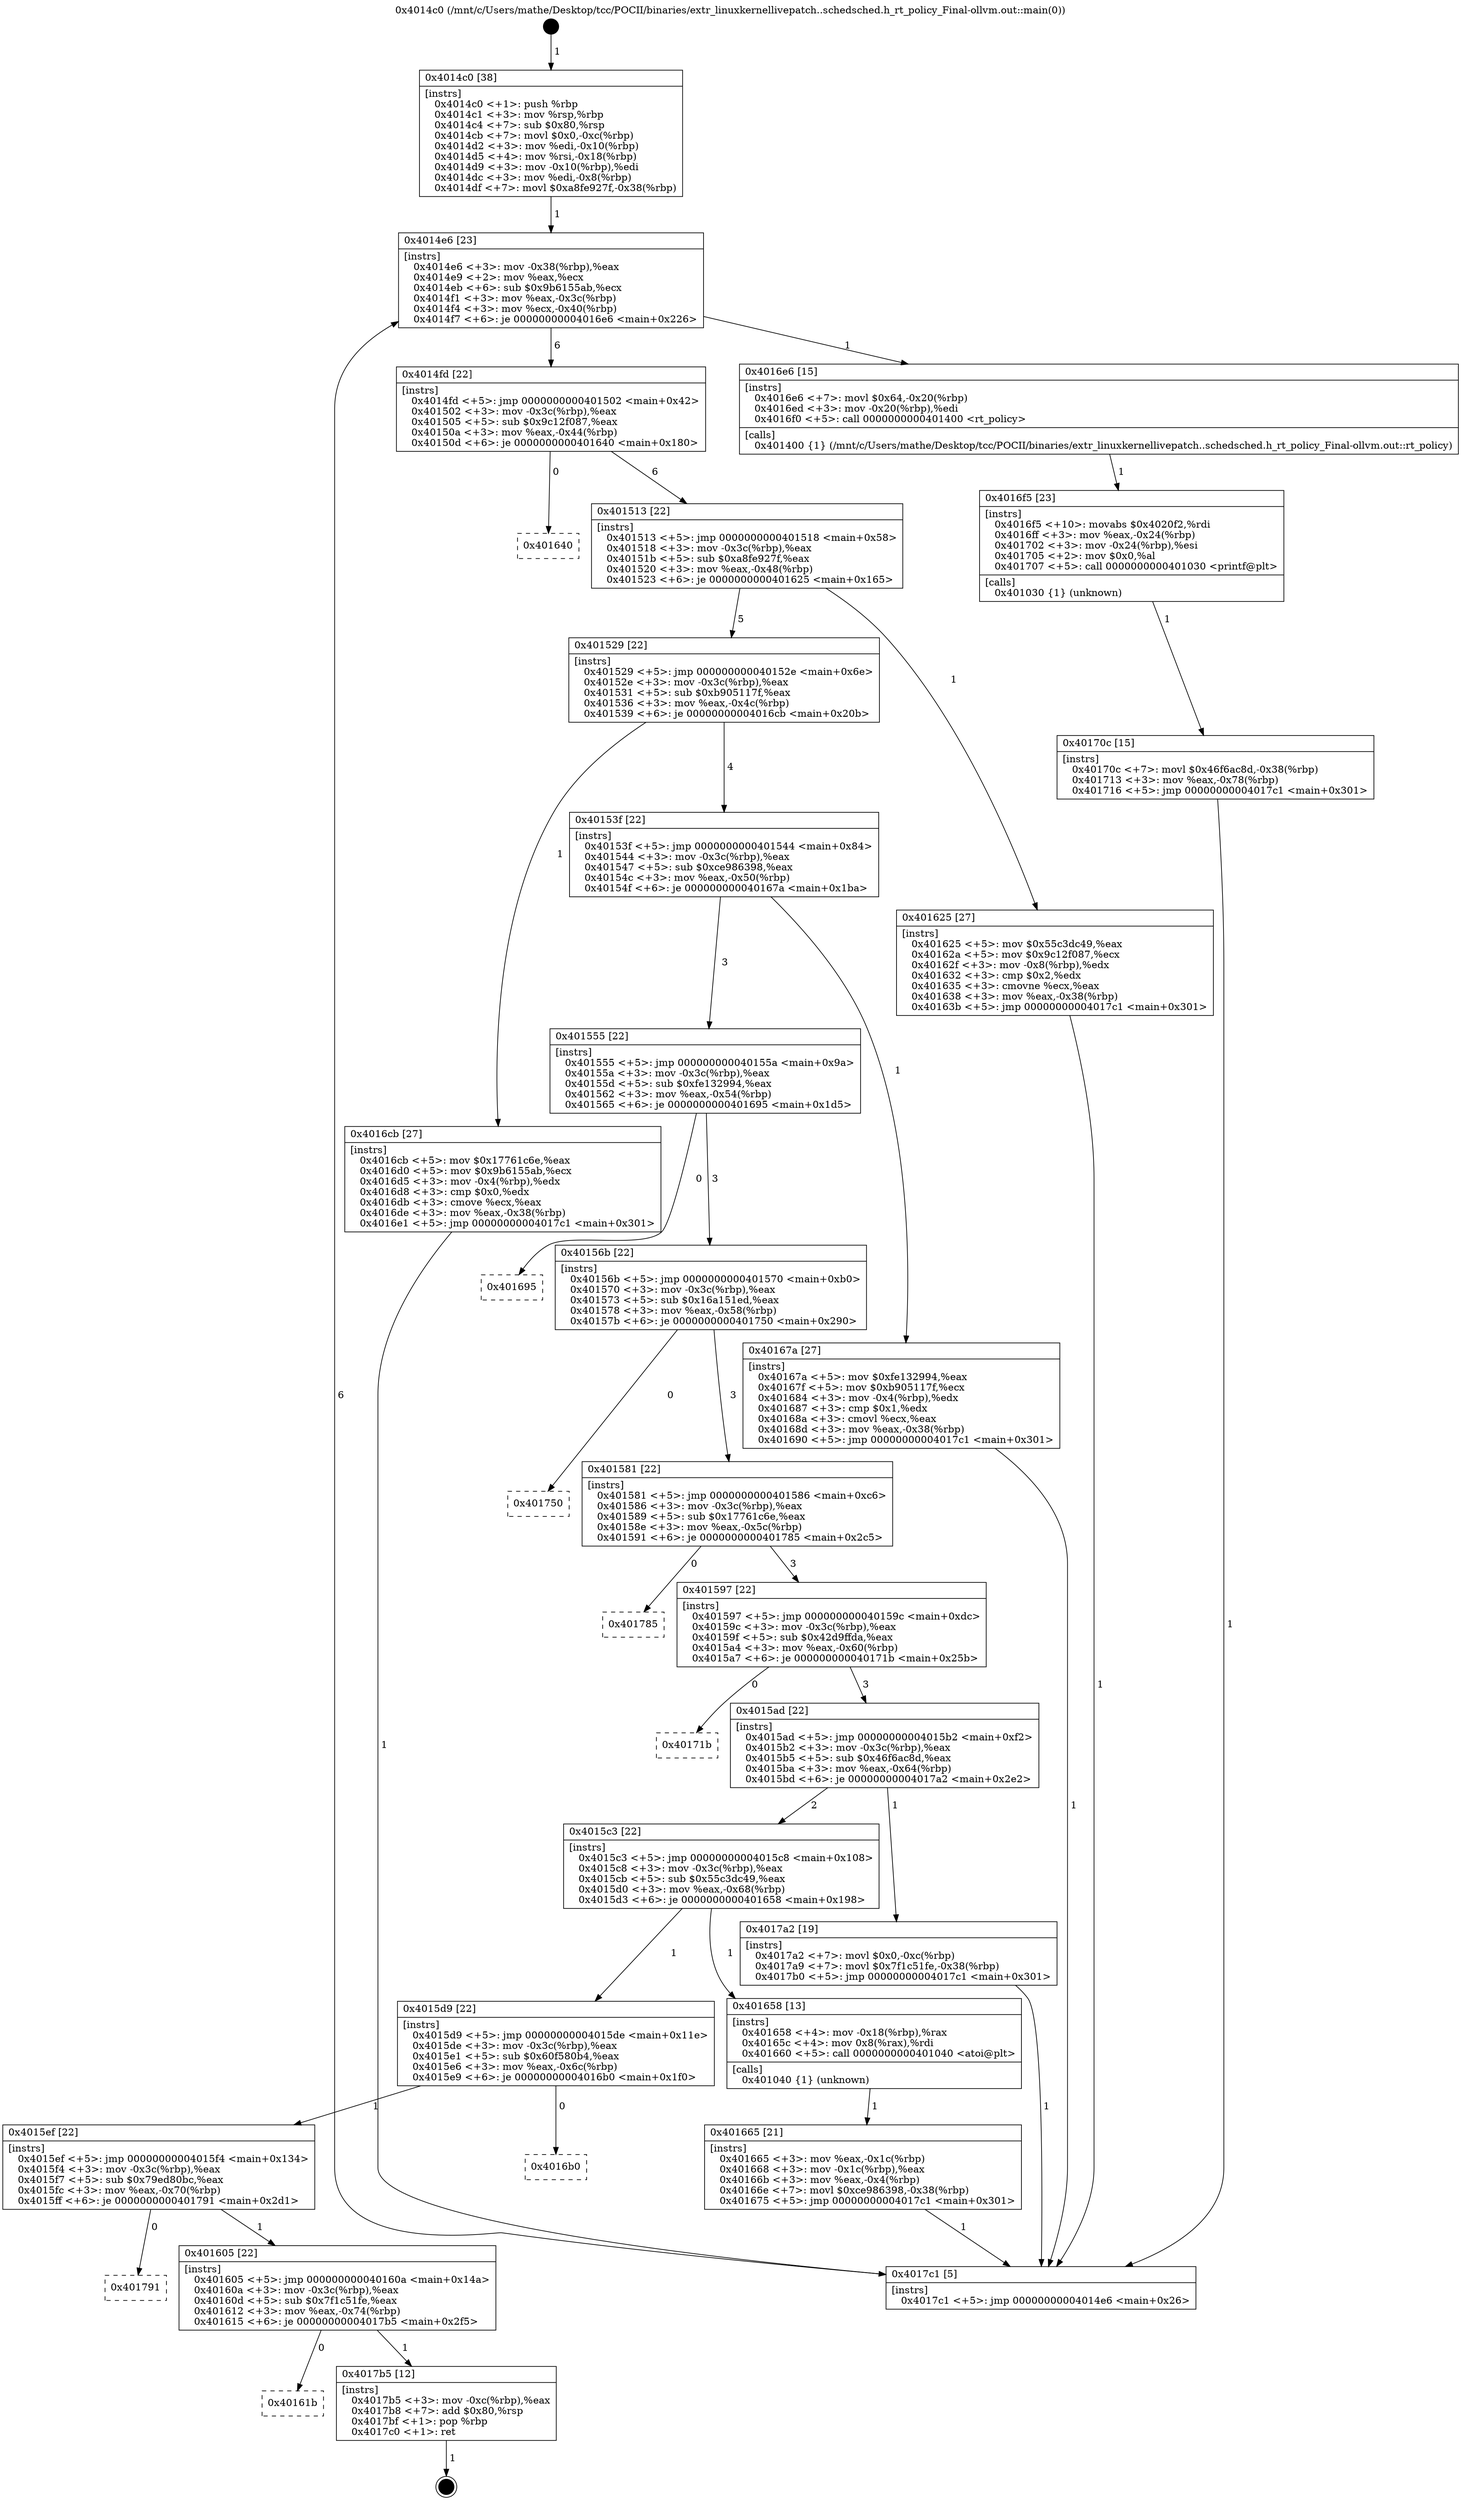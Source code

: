 digraph "0x4014c0" {
  label = "0x4014c0 (/mnt/c/Users/mathe/Desktop/tcc/POCII/binaries/extr_linuxkernellivepatch..schedsched.h_rt_policy_Final-ollvm.out::main(0))"
  labelloc = "t"
  node[shape=record]

  Entry [label="",width=0.3,height=0.3,shape=circle,fillcolor=black,style=filled]
  "0x4014e6" [label="{
     0x4014e6 [23]\l
     | [instrs]\l
     &nbsp;&nbsp;0x4014e6 \<+3\>: mov -0x38(%rbp),%eax\l
     &nbsp;&nbsp;0x4014e9 \<+2\>: mov %eax,%ecx\l
     &nbsp;&nbsp;0x4014eb \<+6\>: sub $0x9b6155ab,%ecx\l
     &nbsp;&nbsp;0x4014f1 \<+3\>: mov %eax,-0x3c(%rbp)\l
     &nbsp;&nbsp;0x4014f4 \<+3\>: mov %ecx,-0x40(%rbp)\l
     &nbsp;&nbsp;0x4014f7 \<+6\>: je 00000000004016e6 \<main+0x226\>\l
  }"]
  "0x4016e6" [label="{
     0x4016e6 [15]\l
     | [instrs]\l
     &nbsp;&nbsp;0x4016e6 \<+7\>: movl $0x64,-0x20(%rbp)\l
     &nbsp;&nbsp;0x4016ed \<+3\>: mov -0x20(%rbp),%edi\l
     &nbsp;&nbsp;0x4016f0 \<+5\>: call 0000000000401400 \<rt_policy\>\l
     | [calls]\l
     &nbsp;&nbsp;0x401400 \{1\} (/mnt/c/Users/mathe/Desktop/tcc/POCII/binaries/extr_linuxkernellivepatch..schedsched.h_rt_policy_Final-ollvm.out::rt_policy)\l
  }"]
  "0x4014fd" [label="{
     0x4014fd [22]\l
     | [instrs]\l
     &nbsp;&nbsp;0x4014fd \<+5\>: jmp 0000000000401502 \<main+0x42\>\l
     &nbsp;&nbsp;0x401502 \<+3\>: mov -0x3c(%rbp),%eax\l
     &nbsp;&nbsp;0x401505 \<+5\>: sub $0x9c12f087,%eax\l
     &nbsp;&nbsp;0x40150a \<+3\>: mov %eax,-0x44(%rbp)\l
     &nbsp;&nbsp;0x40150d \<+6\>: je 0000000000401640 \<main+0x180\>\l
  }"]
  Exit [label="",width=0.3,height=0.3,shape=circle,fillcolor=black,style=filled,peripheries=2]
  "0x401640" [label="{
     0x401640\l
  }", style=dashed]
  "0x401513" [label="{
     0x401513 [22]\l
     | [instrs]\l
     &nbsp;&nbsp;0x401513 \<+5\>: jmp 0000000000401518 \<main+0x58\>\l
     &nbsp;&nbsp;0x401518 \<+3\>: mov -0x3c(%rbp),%eax\l
     &nbsp;&nbsp;0x40151b \<+5\>: sub $0xa8fe927f,%eax\l
     &nbsp;&nbsp;0x401520 \<+3\>: mov %eax,-0x48(%rbp)\l
     &nbsp;&nbsp;0x401523 \<+6\>: je 0000000000401625 \<main+0x165\>\l
  }"]
  "0x40161b" [label="{
     0x40161b\l
  }", style=dashed]
  "0x401625" [label="{
     0x401625 [27]\l
     | [instrs]\l
     &nbsp;&nbsp;0x401625 \<+5\>: mov $0x55c3dc49,%eax\l
     &nbsp;&nbsp;0x40162a \<+5\>: mov $0x9c12f087,%ecx\l
     &nbsp;&nbsp;0x40162f \<+3\>: mov -0x8(%rbp),%edx\l
     &nbsp;&nbsp;0x401632 \<+3\>: cmp $0x2,%edx\l
     &nbsp;&nbsp;0x401635 \<+3\>: cmovne %ecx,%eax\l
     &nbsp;&nbsp;0x401638 \<+3\>: mov %eax,-0x38(%rbp)\l
     &nbsp;&nbsp;0x40163b \<+5\>: jmp 00000000004017c1 \<main+0x301\>\l
  }"]
  "0x401529" [label="{
     0x401529 [22]\l
     | [instrs]\l
     &nbsp;&nbsp;0x401529 \<+5\>: jmp 000000000040152e \<main+0x6e\>\l
     &nbsp;&nbsp;0x40152e \<+3\>: mov -0x3c(%rbp),%eax\l
     &nbsp;&nbsp;0x401531 \<+5\>: sub $0xb905117f,%eax\l
     &nbsp;&nbsp;0x401536 \<+3\>: mov %eax,-0x4c(%rbp)\l
     &nbsp;&nbsp;0x401539 \<+6\>: je 00000000004016cb \<main+0x20b\>\l
  }"]
  "0x4017c1" [label="{
     0x4017c1 [5]\l
     | [instrs]\l
     &nbsp;&nbsp;0x4017c1 \<+5\>: jmp 00000000004014e6 \<main+0x26\>\l
  }"]
  "0x4014c0" [label="{
     0x4014c0 [38]\l
     | [instrs]\l
     &nbsp;&nbsp;0x4014c0 \<+1\>: push %rbp\l
     &nbsp;&nbsp;0x4014c1 \<+3\>: mov %rsp,%rbp\l
     &nbsp;&nbsp;0x4014c4 \<+7\>: sub $0x80,%rsp\l
     &nbsp;&nbsp;0x4014cb \<+7\>: movl $0x0,-0xc(%rbp)\l
     &nbsp;&nbsp;0x4014d2 \<+3\>: mov %edi,-0x10(%rbp)\l
     &nbsp;&nbsp;0x4014d5 \<+4\>: mov %rsi,-0x18(%rbp)\l
     &nbsp;&nbsp;0x4014d9 \<+3\>: mov -0x10(%rbp),%edi\l
     &nbsp;&nbsp;0x4014dc \<+3\>: mov %edi,-0x8(%rbp)\l
     &nbsp;&nbsp;0x4014df \<+7\>: movl $0xa8fe927f,-0x38(%rbp)\l
  }"]
  "0x4017b5" [label="{
     0x4017b5 [12]\l
     | [instrs]\l
     &nbsp;&nbsp;0x4017b5 \<+3\>: mov -0xc(%rbp),%eax\l
     &nbsp;&nbsp;0x4017b8 \<+7\>: add $0x80,%rsp\l
     &nbsp;&nbsp;0x4017bf \<+1\>: pop %rbp\l
     &nbsp;&nbsp;0x4017c0 \<+1\>: ret\l
  }"]
  "0x4016cb" [label="{
     0x4016cb [27]\l
     | [instrs]\l
     &nbsp;&nbsp;0x4016cb \<+5\>: mov $0x17761c6e,%eax\l
     &nbsp;&nbsp;0x4016d0 \<+5\>: mov $0x9b6155ab,%ecx\l
     &nbsp;&nbsp;0x4016d5 \<+3\>: mov -0x4(%rbp),%edx\l
     &nbsp;&nbsp;0x4016d8 \<+3\>: cmp $0x0,%edx\l
     &nbsp;&nbsp;0x4016db \<+3\>: cmove %ecx,%eax\l
     &nbsp;&nbsp;0x4016de \<+3\>: mov %eax,-0x38(%rbp)\l
     &nbsp;&nbsp;0x4016e1 \<+5\>: jmp 00000000004017c1 \<main+0x301\>\l
  }"]
  "0x40153f" [label="{
     0x40153f [22]\l
     | [instrs]\l
     &nbsp;&nbsp;0x40153f \<+5\>: jmp 0000000000401544 \<main+0x84\>\l
     &nbsp;&nbsp;0x401544 \<+3\>: mov -0x3c(%rbp),%eax\l
     &nbsp;&nbsp;0x401547 \<+5\>: sub $0xce986398,%eax\l
     &nbsp;&nbsp;0x40154c \<+3\>: mov %eax,-0x50(%rbp)\l
     &nbsp;&nbsp;0x40154f \<+6\>: je 000000000040167a \<main+0x1ba\>\l
  }"]
  "0x401605" [label="{
     0x401605 [22]\l
     | [instrs]\l
     &nbsp;&nbsp;0x401605 \<+5\>: jmp 000000000040160a \<main+0x14a\>\l
     &nbsp;&nbsp;0x40160a \<+3\>: mov -0x3c(%rbp),%eax\l
     &nbsp;&nbsp;0x40160d \<+5\>: sub $0x7f1c51fe,%eax\l
     &nbsp;&nbsp;0x401612 \<+3\>: mov %eax,-0x74(%rbp)\l
     &nbsp;&nbsp;0x401615 \<+6\>: je 00000000004017b5 \<main+0x2f5\>\l
  }"]
  "0x40167a" [label="{
     0x40167a [27]\l
     | [instrs]\l
     &nbsp;&nbsp;0x40167a \<+5\>: mov $0xfe132994,%eax\l
     &nbsp;&nbsp;0x40167f \<+5\>: mov $0xb905117f,%ecx\l
     &nbsp;&nbsp;0x401684 \<+3\>: mov -0x4(%rbp),%edx\l
     &nbsp;&nbsp;0x401687 \<+3\>: cmp $0x1,%edx\l
     &nbsp;&nbsp;0x40168a \<+3\>: cmovl %ecx,%eax\l
     &nbsp;&nbsp;0x40168d \<+3\>: mov %eax,-0x38(%rbp)\l
     &nbsp;&nbsp;0x401690 \<+5\>: jmp 00000000004017c1 \<main+0x301\>\l
  }"]
  "0x401555" [label="{
     0x401555 [22]\l
     | [instrs]\l
     &nbsp;&nbsp;0x401555 \<+5\>: jmp 000000000040155a \<main+0x9a\>\l
     &nbsp;&nbsp;0x40155a \<+3\>: mov -0x3c(%rbp),%eax\l
     &nbsp;&nbsp;0x40155d \<+5\>: sub $0xfe132994,%eax\l
     &nbsp;&nbsp;0x401562 \<+3\>: mov %eax,-0x54(%rbp)\l
     &nbsp;&nbsp;0x401565 \<+6\>: je 0000000000401695 \<main+0x1d5\>\l
  }"]
  "0x401791" [label="{
     0x401791\l
  }", style=dashed]
  "0x401695" [label="{
     0x401695\l
  }", style=dashed]
  "0x40156b" [label="{
     0x40156b [22]\l
     | [instrs]\l
     &nbsp;&nbsp;0x40156b \<+5\>: jmp 0000000000401570 \<main+0xb0\>\l
     &nbsp;&nbsp;0x401570 \<+3\>: mov -0x3c(%rbp),%eax\l
     &nbsp;&nbsp;0x401573 \<+5\>: sub $0x16a151ed,%eax\l
     &nbsp;&nbsp;0x401578 \<+3\>: mov %eax,-0x58(%rbp)\l
     &nbsp;&nbsp;0x40157b \<+6\>: je 0000000000401750 \<main+0x290\>\l
  }"]
  "0x4015ef" [label="{
     0x4015ef [22]\l
     | [instrs]\l
     &nbsp;&nbsp;0x4015ef \<+5\>: jmp 00000000004015f4 \<main+0x134\>\l
     &nbsp;&nbsp;0x4015f4 \<+3\>: mov -0x3c(%rbp),%eax\l
     &nbsp;&nbsp;0x4015f7 \<+5\>: sub $0x79ed80bc,%eax\l
     &nbsp;&nbsp;0x4015fc \<+3\>: mov %eax,-0x70(%rbp)\l
     &nbsp;&nbsp;0x4015ff \<+6\>: je 0000000000401791 \<main+0x2d1\>\l
  }"]
  "0x401750" [label="{
     0x401750\l
  }", style=dashed]
  "0x401581" [label="{
     0x401581 [22]\l
     | [instrs]\l
     &nbsp;&nbsp;0x401581 \<+5\>: jmp 0000000000401586 \<main+0xc6\>\l
     &nbsp;&nbsp;0x401586 \<+3\>: mov -0x3c(%rbp),%eax\l
     &nbsp;&nbsp;0x401589 \<+5\>: sub $0x17761c6e,%eax\l
     &nbsp;&nbsp;0x40158e \<+3\>: mov %eax,-0x5c(%rbp)\l
     &nbsp;&nbsp;0x401591 \<+6\>: je 0000000000401785 \<main+0x2c5\>\l
  }"]
  "0x4016b0" [label="{
     0x4016b0\l
  }", style=dashed]
  "0x401785" [label="{
     0x401785\l
  }", style=dashed]
  "0x401597" [label="{
     0x401597 [22]\l
     | [instrs]\l
     &nbsp;&nbsp;0x401597 \<+5\>: jmp 000000000040159c \<main+0xdc\>\l
     &nbsp;&nbsp;0x40159c \<+3\>: mov -0x3c(%rbp),%eax\l
     &nbsp;&nbsp;0x40159f \<+5\>: sub $0x42d9ffda,%eax\l
     &nbsp;&nbsp;0x4015a4 \<+3\>: mov %eax,-0x60(%rbp)\l
     &nbsp;&nbsp;0x4015a7 \<+6\>: je 000000000040171b \<main+0x25b\>\l
  }"]
  "0x40170c" [label="{
     0x40170c [15]\l
     | [instrs]\l
     &nbsp;&nbsp;0x40170c \<+7\>: movl $0x46f6ac8d,-0x38(%rbp)\l
     &nbsp;&nbsp;0x401713 \<+3\>: mov %eax,-0x78(%rbp)\l
     &nbsp;&nbsp;0x401716 \<+5\>: jmp 00000000004017c1 \<main+0x301\>\l
  }"]
  "0x40171b" [label="{
     0x40171b\l
  }", style=dashed]
  "0x4015ad" [label="{
     0x4015ad [22]\l
     | [instrs]\l
     &nbsp;&nbsp;0x4015ad \<+5\>: jmp 00000000004015b2 \<main+0xf2\>\l
     &nbsp;&nbsp;0x4015b2 \<+3\>: mov -0x3c(%rbp),%eax\l
     &nbsp;&nbsp;0x4015b5 \<+5\>: sub $0x46f6ac8d,%eax\l
     &nbsp;&nbsp;0x4015ba \<+3\>: mov %eax,-0x64(%rbp)\l
     &nbsp;&nbsp;0x4015bd \<+6\>: je 00000000004017a2 \<main+0x2e2\>\l
  }"]
  "0x4016f5" [label="{
     0x4016f5 [23]\l
     | [instrs]\l
     &nbsp;&nbsp;0x4016f5 \<+10\>: movabs $0x4020f2,%rdi\l
     &nbsp;&nbsp;0x4016ff \<+3\>: mov %eax,-0x24(%rbp)\l
     &nbsp;&nbsp;0x401702 \<+3\>: mov -0x24(%rbp),%esi\l
     &nbsp;&nbsp;0x401705 \<+2\>: mov $0x0,%al\l
     &nbsp;&nbsp;0x401707 \<+5\>: call 0000000000401030 \<printf@plt\>\l
     | [calls]\l
     &nbsp;&nbsp;0x401030 \{1\} (unknown)\l
  }"]
  "0x4017a2" [label="{
     0x4017a2 [19]\l
     | [instrs]\l
     &nbsp;&nbsp;0x4017a2 \<+7\>: movl $0x0,-0xc(%rbp)\l
     &nbsp;&nbsp;0x4017a9 \<+7\>: movl $0x7f1c51fe,-0x38(%rbp)\l
     &nbsp;&nbsp;0x4017b0 \<+5\>: jmp 00000000004017c1 \<main+0x301\>\l
  }"]
  "0x4015c3" [label="{
     0x4015c3 [22]\l
     | [instrs]\l
     &nbsp;&nbsp;0x4015c3 \<+5\>: jmp 00000000004015c8 \<main+0x108\>\l
     &nbsp;&nbsp;0x4015c8 \<+3\>: mov -0x3c(%rbp),%eax\l
     &nbsp;&nbsp;0x4015cb \<+5\>: sub $0x55c3dc49,%eax\l
     &nbsp;&nbsp;0x4015d0 \<+3\>: mov %eax,-0x68(%rbp)\l
     &nbsp;&nbsp;0x4015d3 \<+6\>: je 0000000000401658 \<main+0x198\>\l
  }"]
  "0x401665" [label="{
     0x401665 [21]\l
     | [instrs]\l
     &nbsp;&nbsp;0x401665 \<+3\>: mov %eax,-0x1c(%rbp)\l
     &nbsp;&nbsp;0x401668 \<+3\>: mov -0x1c(%rbp),%eax\l
     &nbsp;&nbsp;0x40166b \<+3\>: mov %eax,-0x4(%rbp)\l
     &nbsp;&nbsp;0x40166e \<+7\>: movl $0xce986398,-0x38(%rbp)\l
     &nbsp;&nbsp;0x401675 \<+5\>: jmp 00000000004017c1 \<main+0x301\>\l
  }"]
  "0x401658" [label="{
     0x401658 [13]\l
     | [instrs]\l
     &nbsp;&nbsp;0x401658 \<+4\>: mov -0x18(%rbp),%rax\l
     &nbsp;&nbsp;0x40165c \<+4\>: mov 0x8(%rax),%rdi\l
     &nbsp;&nbsp;0x401660 \<+5\>: call 0000000000401040 \<atoi@plt\>\l
     | [calls]\l
     &nbsp;&nbsp;0x401040 \{1\} (unknown)\l
  }"]
  "0x4015d9" [label="{
     0x4015d9 [22]\l
     | [instrs]\l
     &nbsp;&nbsp;0x4015d9 \<+5\>: jmp 00000000004015de \<main+0x11e\>\l
     &nbsp;&nbsp;0x4015de \<+3\>: mov -0x3c(%rbp),%eax\l
     &nbsp;&nbsp;0x4015e1 \<+5\>: sub $0x60f580b4,%eax\l
     &nbsp;&nbsp;0x4015e6 \<+3\>: mov %eax,-0x6c(%rbp)\l
     &nbsp;&nbsp;0x4015e9 \<+6\>: je 00000000004016b0 \<main+0x1f0\>\l
  }"]
  Entry -> "0x4014c0" [label=" 1"]
  "0x4014e6" -> "0x4016e6" [label=" 1"]
  "0x4014e6" -> "0x4014fd" [label=" 6"]
  "0x4017b5" -> Exit [label=" 1"]
  "0x4014fd" -> "0x401640" [label=" 0"]
  "0x4014fd" -> "0x401513" [label=" 6"]
  "0x401605" -> "0x40161b" [label=" 0"]
  "0x401513" -> "0x401625" [label=" 1"]
  "0x401513" -> "0x401529" [label=" 5"]
  "0x401625" -> "0x4017c1" [label=" 1"]
  "0x4014c0" -> "0x4014e6" [label=" 1"]
  "0x4017c1" -> "0x4014e6" [label=" 6"]
  "0x401605" -> "0x4017b5" [label=" 1"]
  "0x401529" -> "0x4016cb" [label=" 1"]
  "0x401529" -> "0x40153f" [label=" 4"]
  "0x4015ef" -> "0x401605" [label=" 1"]
  "0x40153f" -> "0x40167a" [label=" 1"]
  "0x40153f" -> "0x401555" [label=" 3"]
  "0x4015ef" -> "0x401791" [label=" 0"]
  "0x401555" -> "0x401695" [label=" 0"]
  "0x401555" -> "0x40156b" [label=" 3"]
  "0x4015d9" -> "0x4015ef" [label=" 1"]
  "0x40156b" -> "0x401750" [label=" 0"]
  "0x40156b" -> "0x401581" [label=" 3"]
  "0x4015d9" -> "0x4016b0" [label=" 0"]
  "0x401581" -> "0x401785" [label=" 0"]
  "0x401581" -> "0x401597" [label=" 3"]
  "0x4017a2" -> "0x4017c1" [label=" 1"]
  "0x401597" -> "0x40171b" [label=" 0"]
  "0x401597" -> "0x4015ad" [label=" 3"]
  "0x40170c" -> "0x4017c1" [label=" 1"]
  "0x4015ad" -> "0x4017a2" [label=" 1"]
  "0x4015ad" -> "0x4015c3" [label=" 2"]
  "0x4016f5" -> "0x40170c" [label=" 1"]
  "0x4015c3" -> "0x401658" [label=" 1"]
  "0x4015c3" -> "0x4015d9" [label=" 1"]
  "0x401658" -> "0x401665" [label=" 1"]
  "0x401665" -> "0x4017c1" [label=" 1"]
  "0x40167a" -> "0x4017c1" [label=" 1"]
  "0x4016cb" -> "0x4017c1" [label=" 1"]
  "0x4016e6" -> "0x4016f5" [label=" 1"]
}
